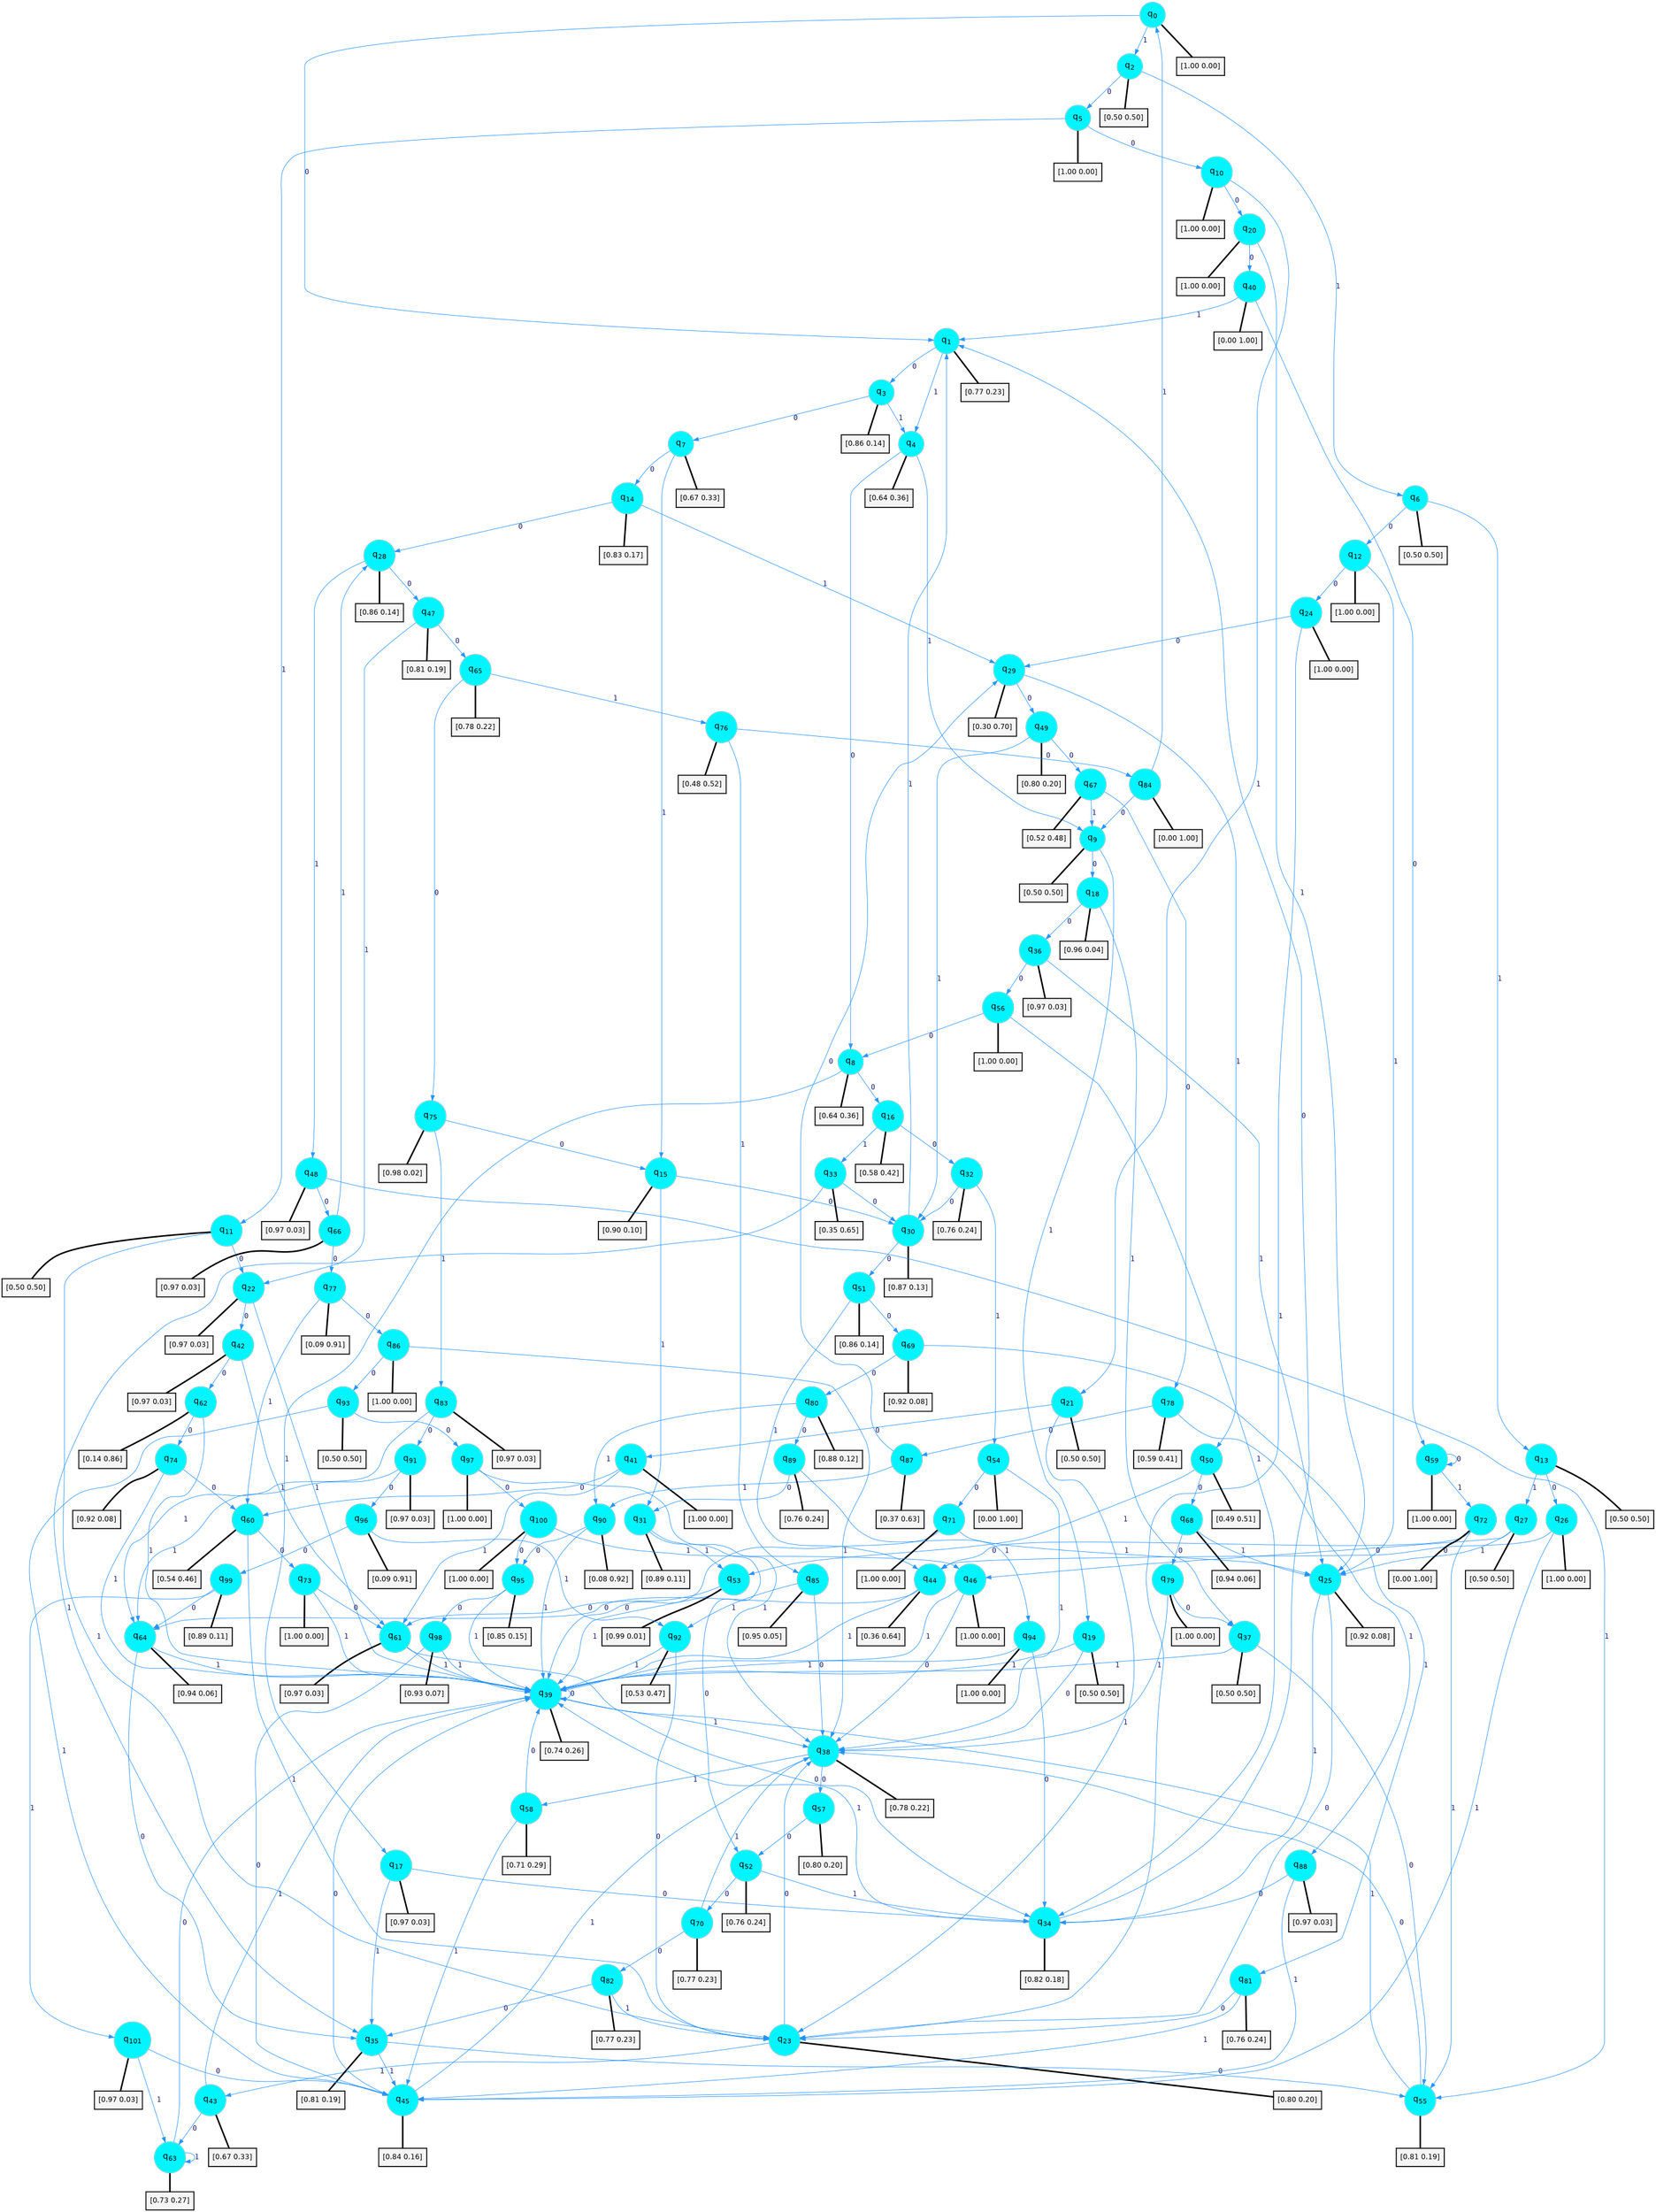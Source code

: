 digraph G {
graph [
bgcolor=transparent, dpi=300, rankdir=TD, size="40,25"];
node [
color=gray, fillcolor=turquoise1, fontcolor=black, fontname=Helvetica, fontsize=16, fontweight=bold, shape=circle, style=filled];
edge [
arrowsize=1, color=dodgerblue1, fontcolor=midnightblue, fontname=courier, fontweight=bold, penwidth=1, style=solid, weight=20];
0[label=<q<SUB>0</SUB>>];
1[label=<q<SUB>1</SUB>>];
2[label=<q<SUB>2</SUB>>];
3[label=<q<SUB>3</SUB>>];
4[label=<q<SUB>4</SUB>>];
5[label=<q<SUB>5</SUB>>];
6[label=<q<SUB>6</SUB>>];
7[label=<q<SUB>7</SUB>>];
8[label=<q<SUB>8</SUB>>];
9[label=<q<SUB>9</SUB>>];
10[label=<q<SUB>10</SUB>>];
11[label=<q<SUB>11</SUB>>];
12[label=<q<SUB>12</SUB>>];
13[label=<q<SUB>13</SUB>>];
14[label=<q<SUB>14</SUB>>];
15[label=<q<SUB>15</SUB>>];
16[label=<q<SUB>16</SUB>>];
17[label=<q<SUB>17</SUB>>];
18[label=<q<SUB>18</SUB>>];
19[label=<q<SUB>19</SUB>>];
20[label=<q<SUB>20</SUB>>];
21[label=<q<SUB>21</SUB>>];
22[label=<q<SUB>22</SUB>>];
23[label=<q<SUB>23</SUB>>];
24[label=<q<SUB>24</SUB>>];
25[label=<q<SUB>25</SUB>>];
26[label=<q<SUB>26</SUB>>];
27[label=<q<SUB>27</SUB>>];
28[label=<q<SUB>28</SUB>>];
29[label=<q<SUB>29</SUB>>];
30[label=<q<SUB>30</SUB>>];
31[label=<q<SUB>31</SUB>>];
32[label=<q<SUB>32</SUB>>];
33[label=<q<SUB>33</SUB>>];
34[label=<q<SUB>34</SUB>>];
35[label=<q<SUB>35</SUB>>];
36[label=<q<SUB>36</SUB>>];
37[label=<q<SUB>37</SUB>>];
38[label=<q<SUB>38</SUB>>];
39[label=<q<SUB>39</SUB>>];
40[label=<q<SUB>40</SUB>>];
41[label=<q<SUB>41</SUB>>];
42[label=<q<SUB>42</SUB>>];
43[label=<q<SUB>43</SUB>>];
44[label=<q<SUB>44</SUB>>];
45[label=<q<SUB>45</SUB>>];
46[label=<q<SUB>46</SUB>>];
47[label=<q<SUB>47</SUB>>];
48[label=<q<SUB>48</SUB>>];
49[label=<q<SUB>49</SUB>>];
50[label=<q<SUB>50</SUB>>];
51[label=<q<SUB>51</SUB>>];
52[label=<q<SUB>52</SUB>>];
53[label=<q<SUB>53</SUB>>];
54[label=<q<SUB>54</SUB>>];
55[label=<q<SUB>55</SUB>>];
56[label=<q<SUB>56</SUB>>];
57[label=<q<SUB>57</SUB>>];
58[label=<q<SUB>58</SUB>>];
59[label=<q<SUB>59</SUB>>];
60[label=<q<SUB>60</SUB>>];
61[label=<q<SUB>61</SUB>>];
62[label=<q<SUB>62</SUB>>];
63[label=<q<SUB>63</SUB>>];
64[label=<q<SUB>64</SUB>>];
65[label=<q<SUB>65</SUB>>];
66[label=<q<SUB>66</SUB>>];
67[label=<q<SUB>67</SUB>>];
68[label=<q<SUB>68</SUB>>];
69[label=<q<SUB>69</SUB>>];
70[label=<q<SUB>70</SUB>>];
71[label=<q<SUB>71</SUB>>];
72[label=<q<SUB>72</SUB>>];
73[label=<q<SUB>73</SUB>>];
74[label=<q<SUB>74</SUB>>];
75[label=<q<SUB>75</SUB>>];
76[label=<q<SUB>76</SUB>>];
77[label=<q<SUB>77</SUB>>];
78[label=<q<SUB>78</SUB>>];
79[label=<q<SUB>79</SUB>>];
80[label=<q<SUB>80</SUB>>];
81[label=<q<SUB>81</SUB>>];
82[label=<q<SUB>82</SUB>>];
83[label=<q<SUB>83</SUB>>];
84[label=<q<SUB>84</SUB>>];
85[label=<q<SUB>85</SUB>>];
86[label=<q<SUB>86</SUB>>];
87[label=<q<SUB>87</SUB>>];
88[label=<q<SUB>88</SUB>>];
89[label=<q<SUB>89</SUB>>];
90[label=<q<SUB>90</SUB>>];
91[label=<q<SUB>91</SUB>>];
92[label=<q<SUB>92</SUB>>];
93[label=<q<SUB>93</SUB>>];
94[label=<q<SUB>94</SUB>>];
95[label=<q<SUB>95</SUB>>];
96[label=<q<SUB>96</SUB>>];
97[label=<q<SUB>97</SUB>>];
98[label=<q<SUB>98</SUB>>];
99[label=<q<SUB>99</SUB>>];
100[label=<q<SUB>100</SUB>>];
101[label=<q<SUB>101</SUB>>];
102[label="[1.00 0.00]", shape=box,fontcolor=black, fontname=Helvetica, fontsize=14, penwidth=2, fillcolor=whitesmoke,color=black];
103[label="[0.77 0.23]", shape=box,fontcolor=black, fontname=Helvetica, fontsize=14, penwidth=2, fillcolor=whitesmoke,color=black];
104[label="[0.50 0.50]", shape=box,fontcolor=black, fontname=Helvetica, fontsize=14, penwidth=2, fillcolor=whitesmoke,color=black];
105[label="[0.86 0.14]", shape=box,fontcolor=black, fontname=Helvetica, fontsize=14, penwidth=2, fillcolor=whitesmoke,color=black];
106[label="[0.64 0.36]", shape=box,fontcolor=black, fontname=Helvetica, fontsize=14, penwidth=2, fillcolor=whitesmoke,color=black];
107[label="[1.00 0.00]", shape=box,fontcolor=black, fontname=Helvetica, fontsize=14, penwidth=2, fillcolor=whitesmoke,color=black];
108[label="[0.50 0.50]", shape=box,fontcolor=black, fontname=Helvetica, fontsize=14, penwidth=2, fillcolor=whitesmoke,color=black];
109[label="[0.67 0.33]", shape=box,fontcolor=black, fontname=Helvetica, fontsize=14, penwidth=2, fillcolor=whitesmoke,color=black];
110[label="[0.64 0.36]", shape=box,fontcolor=black, fontname=Helvetica, fontsize=14, penwidth=2, fillcolor=whitesmoke,color=black];
111[label="[0.50 0.50]", shape=box,fontcolor=black, fontname=Helvetica, fontsize=14, penwidth=2, fillcolor=whitesmoke,color=black];
112[label="[1.00 0.00]", shape=box,fontcolor=black, fontname=Helvetica, fontsize=14, penwidth=2, fillcolor=whitesmoke,color=black];
113[label="[0.50 0.50]", shape=box,fontcolor=black, fontname=Helvetica, fontsize=14, penwidth=2, fillcolor=whitesmoke,color=black];
114[label="[1.00 0.00]", shape=box,fontcolor=black, fontname=Helvetica, fontsize=14, penwidth=2, fillcolor=whitesmoke,color=black];
115[label="[0.50 0.50]", shape=box,fontcolor=black, fontname=Helvetica, fontsize=14, penwidth=2, fillcolor=whitesmoke,color=black];
116[label="[0.83 0.17]", shape=box,fontcolor=black, fontname=Helvetica, fontsize=14, penwidth=2, fillcolor=whitesmoke,color=black];
117[label="[0.90 0.10]", shape=box,fontcolor=black, fontname=Helvetica, fontsize=14, penwidth=2, fillcolor=whitesmoke,color=black];
118[label="[0.58 0.42]", shape=box,fontcolor=black, fontname=Helvetica, fontsize=14, penwidth=2, fillcolor=whitesmoke,color=black];
119[label="[0.97 0.03]", shape=box,fontcolor=black, fontname=Helvetica, fontsize=14, penwidth=2, fillcolor=whitesmoke,color=black];
120[label="[0.96 0.04]", shape=box,fontcolor=black, fontname=Helvetica, fontsize=14, penwidth=2, fillcolor=whitesmoke,color=black];
121[label="[0.50 0.50]", shape=box,fontcolor=black, fontname=Helvetica, fontsize=14, penwidth=2, fillcolor=whitesmoke,color=black];
122[label="[1.00 0.00]", shape=box,fontcolor=black, fontname=Helvetica, fontsize=14, penwidth=2, fillcolor=whitesmoke,color=black];
123[label="[0.50 0.50]", shape=box,fontcolor=black, fontname=Helvetica, fontsize=14, penwidth=2, fillcolor=whitesmoke,color=black];
124[label="[0.97 0.03]", shape=box,fontcolor=black, fontname=Helvetica, fontsize=14, penwidth=2, fillcolor=whitesmoke,color=black];
125[label="[0.80 0.20]", shape=box,fontcolor=black, fontname=Helvetica, fontsize=14, penwidth=2, fillcolor=whitesmoke,color=black];
126[label="[1.00 0.00]", shape=box,fontcolor=black, fontname=Helvetica, fontsize=14, penwidth=2, fillcolor=whitesmoke,color=black];
127[label="[0.92 0.08]", shape=box,fontcolor=black, fontname=Helvetica, fontsize=14, penwidth=2, fillcolor=whitesmoke,color=black];
128[label="[1.00 0.00]", shape=box,fontcolor=black, fontname=Helvetica, fontsize=14, penwidth=2, fillcolor=whitesmoke,color=black];
129[label="[0.50 0.50]", shape=box,fontcolor=black, fontname=Helvetica, fontsize=14, penwidth=2, fillcolor=whitesmoke,color=black];
130[label="[0.86 0.14]", shape=box,fontcolor=black, fontname=Helvetica, fontsize=14, penwidth=2, fillcolor=whitesmoke,color=black];
131[label="[0.30 0.70]", shape=box,fontcolor=black, fontname=Helvetica, fontsize=14, penwidth=2, fillcolor=whitesmoke,color=black];
132[label="[0.87 0.13]", shape=box,fontcolor=black, fontname=Helvetica, fontsize=14, penwidth=2, fillcolor=whitesmoke,color=black];
133[label="[0.89 0.11]", shape=box,fontcolor=black, fontname=Helvetica, fontsize=14, penwidth=2, fillcolor=whitesmoke,color=black];
134[label="[0.76 0.24]", shape=box,fontcolor=black, fontname=Helvetica, fontsize=14, penwidth=2, fillcolor=whitesmoke,color=black];
135[label="[0.35 0.65]", shape=box,fontcolor=black, fontname=Helvetica, fontsize=14, penwidth=2, fillcolor=whitesmoke,color=black];
136[label="[0.82 0.18]", shape=box,fontcolor=black, fontname=Helvetica, fontsize=14, penwidth=2, fillcolor=whitesmoke,color=black];
137[label="[0.81 0.19]", shape=box,fontcolor=black, fontname=Helvetica, fontsize=14, penwidth=2, fillcolor=whitesmoke,color=black];
138[label="[0.97 0.03]", shape=box,fontcolor=black, fontname=Helvetica, fontsize=14, penwidth=2, fillcolor=whitesmoke,color=black];
139[label="[0.50 0.50]", shape=box,fontcolor=black, fontname=Helvetica, fontsize=14, penwidth=2, fillcolor=whitesmoke,color=black];
140[label="[0.78 0.22]", shape=box,fontcolor=black, fontname=Helvetica, fontsize=14, penwidth=2, fillcolor=whitesmoke,color=black];
141[label="[0.74 0.26]", shape=box,fontcolor=black, fontname=Helvetica, fontsize=14, penwidth=2, fillcolor=whitesmoke,color=black];
142[label="[0.00 1.00]", shape=box,fontcolor=black, fontname=Helvetica, fontsize=14, penwidth=2, fillcolor=whitesmoke,color=black];
143[label="[1.00 0.00]", shape=box,fontcolor=black, fontname=Helvetica, fontsize=14, penwidth=2, fillcolor=whitesmoke,color=black];
144[label="[0.97 0.03]", shape=box,fontcolor=black, fontname=Helvetica, fontsize=14, penwidth=2, fillcolor=whitesmoke,color=black];
145[label="[0.67 0.33]", shape=box,fontcolor=black, fontname=Helvetica, fontsize=14, penwidth=2, fillcolor=whitesmoke,color=black];
146[label="[0.36 0.64]", shape=box,fontcolor=black, fontname=Helvetica, fontsize=14, penwidth=2, fillcolor=whitesmoke,color=black];
147[label="[0.84 0.16]", shape=box,fontcolor=black, fontname=Helvetica, fontsize=14, penwidth=2, fillcolor=whitesmoke,color=black];
148[label="[1.00 0.00]", shape=box,fontcolor=black, fontname=Helvetica, fontsize=14, penwidth=2, fillcolor=whitesmoke,color=black];
149[label="[0.81 0.19]", shape=box,fontcolor=black, fontname=Helvetica, fontsize=14, penwidth=2, fillcolor=whitesmoke,color=black];
150[label="[0.97 0.03]", shape=box,fontcolor=black, fontname=Helvetica, fontsize=14, penwidth=2, fillcolor=whitesmoke,color=black];
151[label="[0.80 0.20]", shape=box,fontcolor=black, fontname=Helvetica, fontsize=14, penwidth=2, fillcolor=whitesmoke,color=black];
152[label="[0.49 0.51]", shape=box,fontcolor=black, fontname=Helvetica, fontsize=14, penwidth=2, fillcolor=whitesmoke,color=black];
153[label="[0.86 0.14]", shape=box,fontcolor=black, fontname=Helvetica, fontsize=14, penwidth=2, fillcolor=whitesmoke,color=black];
154[label="[0.76 0.24]", shape=box,fontcolor=black, fontname=Helvetica, fontsize=14, penwidth=2, fillcolor=whitesmoke,color=black];
155[label="[0.99 0.01]", shape=box,fontcolor=black, fontname=Helvetica, fontsize=14, penwidth=2, fillcolor=whitesmoke,color=black];
156[label="[0.00 1.00]", shape=box,fontcolor=black, fontname=Helvetica, fontsize=14, penwidth=2, fillcolor=whitesmoke,color=black];
157[label="[0.81 0.19]", shape=box,fontcolor=black, fontname=Helvetica, fontsize=14, penwidth=2, fillcolor=whitesmoke,color=black];
158[label="[1.00 0.00]", shape=box,fontcolor=black, fontname=Helvetica, fontsize=14, penwidth=2, fillcolor=whitesmoke,color=black];
159[label="[0.80 0.20]", shape=box,fontcolor=black, fontname=Helvetica, fontsize=14, penwidth=2, fillcolor=whitesmoke,color=black];
160[label="[0.71 0.29]", shape=box,fontcolor=black, fontname=Helvetica, fontsize=14, penwidth=2, fillcolor=whitesmoke,color=black];
161[label="[1.00 0.00]", shape=box,fontcolor=black, fontname=Helvetica, fontsize=14, penwidth=2, fillcolor=whitesmoke,color=black];
162[label="[0.54 0.46]", shape=box,fontcolor=black, fontname=Helvetica, fontsize=14, penwidth=2, fillcolor=whitesmoke,color=black];
163[label="[0.97 0.03]", shape=box,fontcolor=black, fontname=Helvetica, fontsize=14, penwidth=2, fillcolor=whitesmoke,color=black];
164[label="[0.14 0.86]", shape=box,fontcolor=black, fontname=Helvetica, fontsize=14, penwidth=2, fillcolor=whitesmoke,color=black];
165[label="[0.73 0.27]", shape=box,fontcolor=black, fontname=Helvetica, fontsize=14, penwidth=2, fillcolor=whitesmoke,color=black];
166[label="[0.94 0.06]", shape=box,fontcolor=black, fontname=Helvetica, fontsize=14, penwidth=2, fillcolor=whitesmoke,color=black];
167[label="[0.78 0.22]", shape=box,fontcolor=black, fontname=Helvetica, fontsize=14, penwidth=2, fillcolor=whitesmoke,color=black];
168[label="[0.97 0.03]", shape=box,fontcolor=black, fontname=Helvetica, fontsize=14, penwidth=2, fillcolor=whitesmoke,color=black];
169[label="[0.52 0.48]", shape=box,fontcolor=black, fontname=Helvetica, fontsize=14, penwidth=2, fillcolor=whitesmoke,color=black];
170[label="[0.94 0.06]", shape=box,fontcolor=black, fontname=Helvetica, fontsize=14, penwidth=2, fillcolor=whitesmoke,color=black];
171[label="[0.92 0.08]", shape=box,fontcolor=black, fontname=Helvetica, fontsize=14, penwidth=2, fillcolor=whitesmoke,color=black];
172[label="[0.77 0.23]", shape=box,fontcolor=black, fontname=Helvetica, fontsize=14, penwidth=2, fillcolor=whitesmoke,color=black];
173[label="[1.00 0.00]", shape=box,fontcolor=black, fontname=Helvetica, fontsize=14, penwidth=2, fillcolor=whitesmoke,color=black];
174[label="[0.00 1.00]", shape=box,fontcolor=black, fontname=Helvetica, fontsize=14, penwidth=2, fillcolor=whitesmoke,color=black];
175[label="[1.00 0.00]", shape=box,fontcolor=black, fontname=Helvetica, fontsize=14, penwidth=2, fillcolor=whitesmoke,color=black];
176[label="[0.92 0.08]", shape=box,fontcolor=black, fontname=Helvetica, fontsize=14, penwidth=2, fillcolor=whitesmoke,color=black];
177[label="[0.98 0.02]", shape=box,fontcolor=black, fontname=Helvetica, fontsize=14, penwidth=2, fillcolor=whitesmoke,color=black];
178[label="[0.48 0.52]", shape=box,fontcolor=black, fontname=Helvetica, fontsize=14, penwidth=2, fillcolor=whitesmoke,color=black];
179[label="[0.09 0.91]", shape=box,fontcolor=black, fontname=Helvetica, fontsize=14, penwidth=2, fillcolor=whitesmoke,color=black];
180[label="[0.59 0.41]", shape=box,fontcolor=black, fontname=Helvetica, fontsize=14, penwidth=2, fillcolor=whitesmoke,color=black];
181[label="[1.00 0.00]", shape=box,fontcolor=black, fontname=Helvetica, fontsize=14, penwidth=2, fillcolor=whitesmoke,color=black];
182[label="[0.88 0.12]", shape=box,fontcolor=black, fontname=Helvetica, fontsize=14, penwidth=2, fillcolor=whitesmoke,color=black];
183[label="[0.76 0.24]", shape=box,fontcolor=black, fontname=Helvetica, fontsize=14, penwidth=2, fillcolor=whitesmoke,color=black];
184[label="[0.77 0.23]", shape=box,fontcolor=black, fontname=Helvetica, fontsize=14, penwidth=2, fillcolor=whitesmoke,color=black];
185[label="[0.97 0.03]", shape=box,fontcolor=black, fontname=Helvetica, fontsize=14, penwidth=2, fillcolor=whitesmoke,color=black];
186[label="[0.00 1.00]", shape=box,fontcolor=black, fontname=Helvetica, fontsize=14, penwidth=2, fillcolor=whitesmoke,color=black];
187[label="[0.95 0.05]", shape=box,fontcolor=black, fontname=Helvetica, fontsize=14, penwidth=2, fillcolor=whitesmoke,color=black];
188[label="[1.00 0.00]", shape=box,fontcolor=black, fontname=Helvetica, fontsize=14, penwidth=2, fillcolor=whitesmoke,color=black];
189[label="[0.37 0.63]", shape=box,fontcolor=black, fontname=Helvetica, fontsize=14, penwidth=2, fillcolor=whitesmoke,color=black];
190[label="[0.97 0.03]", shape=box,fontcolor=black, fontname=Helvetica, fontsize=14, penwidth=2, fillcolor=whitesmoke,color=black];
191[label="[0.76 0.24]", shape=box,fontcolor=black, fontname=Helvetica, fontsize=14, penwidth=2, fillcolor=whitesmoke,color=black];
192[label="[0.08 0.92]", shape=box,fontcolor=black, fontname=Helvetica, fontsize=14, penwidth=2, fillcolor=whitesmoke,color=black];
193[label="[0.97 0.03]", shape=box,fontcolor=black, fontname=Helvetica, fontsize=14, penwidth=2, fillcolor=whitesmoke,color=black];
194[label="[0.53 0.47]", shape=box,fontcolor=black, fontname=Helvetica, fontsize=14, penwidth=2, fillcolor=whitesmoke,color=black];
195[label="[0.50 0.50]", shape=box,fontcolor=black, fontname=Helvetica, fontsize=14, penwidth=2, fillcolor=whitesmoke,color=black];
196[label="[1.00 0.00]", shape=box,fontcolor=black, fontname=Helvetica, fontsize=14, penwidth=2, fillcolor=whitesmoke,color=black];
197[label="[0.85 0.15]", shape=box,fontcolor=black, fontname=Helvetica, fontsize=14, penwidth=2, fillcolor=whitesmoke,color=black];
198[label="[0.09 0.91]", shape=box,fontcolor=black, fontname=Helvetica, fontsize=14, penwidth=2, fillcolor=whitesmoke,color=black];
199[label="[1.00 0.00]", shape=box,fontcolor=black, fontname=Helvetica, fontsize=14, penwidth=2, fillcolor=whitesmoke,color=black];
200[label="[0.93 0.07]", shape=box,fontcolor=black, fontname=Helvetica, fontsize=14, penwidth=2, fillcolor=whitesmoke,color=black];
201[label="[0.89 0.11]", shape=box,fontcolor=black, fontname=Helvetica, fontsize=14, penwidth=2, fillcolor=whitesmoke,color=black];
202[label="[1.00 0.00]", shape=box,fontcolor=black, fontname=Helvetica, fontsize=14, penwidth=2, fillcolor=whitesmoke,color=black];
203[label="[0.97 0.03]", shape=box,fontcolor=black, fontname=Helvetica, fontsize=14, penwidth=2, fillcolor=whitesmoke,color=black];
0->1 [label=0];
0->2 [label=1];
0->102 [arrowhead=none, penwidth=3,color=black];
1->3 [label=0];
1->4 [label=1];
1->103 [arrowhead=none, penwidth=3,color=black];
2->5 [label=0];
2->6 [label=1];
2->104 [arrowhead=none, penwidth=3,color=black];
3->7 [label=0];
3->4 [label=1];
3->105 [arrowhead=none, penwidth=3,color=black];
4->8 [label=0];
4->9 [label=1];
4->106 [arrowhead=none, penwidth=3,color=black];
5->10 [label=0];
5->11 [label=1];
5->107 [arrowhead=none, penwidth=3,color=black];
6->12 [label=0];
6->13 [label=1];
6->108 [arrowhead=none, penwidth=3,color=black];
7->14 [label=0];
7->15 [label=1];
7->109 [arrowhead=none, penwidth=3,color=black];
8->16 [label=0];
8->17 [label=1];
8->110 [arrowhead=none, penwidth=3,color=black];
9->18 [label=0];
9->19 [label=1];
9->111 [arrowhead=none, penwidth=3,color=black];
10->20 [label=0];
10->21 [label=1];
10->112 [arrowhead=none, penwidth=3,color=black];
11->22 [label=0];
11->23 [label=1];
11->113 [arrowhead=none, penwidth=3,color=black];
12->24 [label=0];
12->25 [label=1];
12->114 [arrowhead=none, penwidth=3,color=black];
13->26 [label=0];
13->27 [label=1];
13->115 [arrowhead=none, penwidth=3,color=black];
14->28 [label=0];
14->29 [label=1];
14->116 [arrowhead=none, penwidth=3,color=black];
15->30 [label=0];
15->31 [label=1];
15->117 [arrowhead=none, penwidth=3,color=black];
16->32 [label=0];
16->33 [label=1];
16->118 [arrowhead=none, penwidth=3,color=black];
17->34 [label=0];
17->35 [label=1];
17->119 [arrowhead=none, penwidth=3,color=black];
18->36 [label=0];
18->37 [label=1];
18->120 [arrowhead=none, penwidth=3,color=black];
19->38 [label=0];
19->39 [label=1];
19->121 [arrowhead=none, penwidth=3,color=black];
20->40 [label=0];
20->25 [label=1];
20->122 [arrowhead=none, penwidth=3,color=black];
21->41 [label=0];
21->23 [label=1];
21->123 [arrowhead=none, penwidth=3,color=black];
22->42 [label=0];
22->39 [label=1];
22->124 [arrowhead=none, penwidth=3,color=black];
23->38 [label=0];
23->43 [label=1];
23->125 [arrowhead=none, penwidth=3,color=black];
24->29 [label=0];
24->23 [label=1];
24->126 [arrowhead=none, penwidth=3,color=black];
25->23 [label=0];
25->34 [label=1];
25->127 [arrowhead=none, penwidth=3,color=black];
26->44 [label=0];
26->45 [label=1];
26->128 [arrowhead=none, penwidth=3,color=black];
27->46 [label=0];
27->25 [label=1];
27->129 [arrowhead=none, penwidth=3,color=black];
28->47 [label=0];
28->48 [label=1];
28->130 [arrowhead=none, penwidth=3,color=black];
29->49 [label=0];
29->50 [label=1];
29->131 [arrowhead=none, penwidth=3,color=black];
30->51 [label=0];
30->1 [label=1];
30->132 [arrowhead=none, penwidth=3,color=black];
31->52 [label=0];
31->53 [label=1];
31->133 [arrowhead=none, penwidth=3,color=black];
32->30 [label=0];
32->54 [label=1];
32->134 [arrowhead=none, penwidth=3,color=black];
33->30 [label=0];
33->35 [label=1];
33->135 [arrowhead=none, penwidth=3,color=black];
34->1 [label=0];
34->39 [label=1];
34->136 [arrowhead=none, penwidth=3,color=black];
35->55 [label=0];
35->45 [label=1];
35->137 [arrowhead=none, penwidth=3,color=black];
36->56 [label=0];
36->25 [label=1];
36->138 [arrowhead=none, penwidth=3,color=black];
37->55 [label=0];
37->39 [label=1];
37->139 [arrowhead=none, penwidth=3,color=black];
38->57 [label=0];
38->58 [label=1];
38->140 [arrowhead=none, penwidth=3,color=black];
39->39 [label=0];
39->38 [label=1];
39->141 [arrowhead=none, penwidth=3,color=black];
40->59 [label=0];
40->1 [label=1];
40->142 [arrowhead=none, penwidth=3,color=black];
41->60 [label=0];
41->61 [label=1];
41->143 [arrowhead=none, penwidth=3,color=black];
42->62 [label=0];
42->61 [label=1];
42->144 [arrowhead=none, penwidth=3,color=black];
43->63 [label=0];
43->39 [label=1];
43->145 [arrowhead=none, penwidth=3,color=black];
44->64 [label=0];
44->39 [label=1];
44->146 [arrowhead=none, penwidth=3,color=black];
45->39 [label=0];
45->38 [label=1];
45->147 [arrowhead=none, penwidth=3,color=black];
46->38 [label=0];
46->39 [label=1];
46->148 [arrowhead=none, penwidth=3,color=black];
47->65 [label=0];
47->22 [label=1];
47->149 [arrowhead=none, penwidth=3,color=black];
48->66 [label=0];
48->55 [label=1];
48->150 [arrowhead=none, penwidth=3,color=black];
49->67 [label=0];
49->30 [label=1];
49->151 [arrowhead=none, penwidth=3,color=black];
50->68 [label=0];
50->53 [label=1];
50->152 [arrowhead=none, penwidth=3,color=black];
51->69 [label=0];
51->44 [label=1];
51->153 [arrowhead=none, penwidth=3,color=black];
52->70 [label=0];
52->34 [label=1];
52->154 [arrowhead=none, penwidth=3,color=black];
53->61 [label=0];
53->39 [label=1];
53->155 [arrowhead=none, penwidth=3,color=black];
54->71 [label=0];
54->38 [label=1];
54->156 [arrowhead=none, penwidth=3,color=black];
55->38 [label=0];
55->39 [label=1];
55->157 [arrowhead=none, penwidth=3,color=black];
56->8 [label=0];
56->34 [label=1];
56->158 [arrowhead=none, penwidth=3,color=black];
57->52 [label=0];
57->159 [arrowhead=none, penwidth=3,color=black];
58->39 [label=0];
58->45 [label=1];
58->160 [arrowhead=none, penwidth=3,color=black];
59->59 [label=0];
59->72 [label=1];
59->161 [arrowhead=none, penwidth=3,color=black];
60->73 [label=0];
60->23 [label=1];
60->162 [arrowhead=none, penwidth=3,color=black];
61->34 [label=0];
61->39 [label=1];
61->163 [arrowhead=none, penwidth=3,color=black];
62->74 [label=0];
62->39 [label=1];
62->164 [arrowhead=none, penwidth=3,color=black];
63->39 [label=0];
63->63 [label=1];
63->165 [arrowhead=none, penwidth=3,color=black];
64->35 [label=0];
64->39 [label=1];
64->166 [arrowhead=none, penwidth=3,color=black];
65->75 [label=0];
65->76 [label=1];
65->167 [arrowhead=none, penwidth=3,color=black];
66->77 [label=0];
66->28 [label=1];
66->168 [arrowhead=none, penwidth=3,color=black];
67->78 [label=0];
67->9 [label=1];
67->169 [arrowhead=none, penwidth=3,color=black];
68->79 [label=0];
68->25 [label=1];
68->170 [arrowhead=none, penwidth=3,color=black];
69->80 [label=0];
69->81 [label=1];
69->171 [arrowhead=none, penwidth=3,color=black];
70->82 [label=0];
70->38 [label=1];
70->172 [arrowhead=none, penwidth=3,color=black];
71->39 [label=0];
71->25 [label=1];
71->173 [arrowhead=none, penwidth=3,color=black];
72->44 [label=0];
72->55 [label=1];
72->174 [arrowhead=none, penwidth=3,color=black];
73->61 [label=0];
73->39 [label=1];
73->175 [arrowhead=none, penwidth=3,color=black];
74->60 [label=0];
74->39 [label=1];
74->176 [arrowhead=none, penwidth=3,color=black];
75->15 [label=0];
75->83 [label=1];
75->177 [arrowhead=none, penwidth=3,color=black];
76->84 [label=0];
76->85 [label=1];
76->178 [arrowhead=none, penwidth=3,color=black];
77->86 [label=0];
77->60 [label=1];
77->179 [arrowhead=none, penwidth=3,color=black];
78->87 [label=0];
78->88 [label=1];
78->180 [arrowhead=none, penwidth=3,color=black];
79->37 [label=0];
79->38 [label=1];
79->181 [arrowhead=none, penwidth=3,color=black];
80->89 [label=0];
80->90 [label=1];
80->182 [arrowhead=none, penwidth=3,color=black];
81->23 [label=0];
81->45 [label=1];
81->183 [arrowhead=none, penwidth=3,color=black];
82->35 [label=0];
82->23 [label=1];
82->184 [arrowhead=none, penwidth=3,color=black];
83->91 [label=0];
83->64 [label=1];
83->185 [arrowhead=none, penwidth=3,color=black];
84->9 [label=0];
84->0 [label=1];
84->186 [arrowhead=none, penwidth=3,color=black];
85->38 [label=0];
85->92 [label=1];
85->187 [arrowhead=none, penwidth=3,color=black];
86->93 [label=0];
86->38 [label=1];
86->188 [arrowhead=none, penwidth=3,color=black];
87->29 [label=0];
87->90 [label=1];
87->189 [arrowhead=none, penwidth=3,color=black];
88->34 [label=0];
88->45 [label=1];
88->190 [arrowhead=none, penwidth=3,color=black];
89->31 [label=0];
89->94 [label=1];
89->191 [arrowhead=none, penwidth=3,color=black];
90->95 [label=0];
90->39 [label=1];
90->192 [arrowhead=none, penwidth=3,color=black];
91->96 [label=0];
91->64 [label=1];
91->193 [arrowhead=none, penwidth=3,color=black];
92->23 [label=0];
92->39 [label=1];
92->194 [arrowhead=none, penwidth=3,color=black];
93->97 [label=0];
93->45 [label=1];
93->195 [arrowhead=none, penwidth=3,color=black];
94->34 [label=0];
94->39 [label=1];
94->196 [arrowhead=none, penwidth=3,color=black];
95->98 [label=0];
95->39 [label=1];
95->197 [arrowhead=none, penwidth=3,color=black];
96->99 [label=0];
96->92 [label=1];
96->198 [arrowhead=none, penwidth=3,color=black];
97->100 [label=0];
97->38 [label=1];
97->199 [arrowhead=none, penwidth=3,color=black];
98->45 [label=0];
98->39 [label=1];
98->200 [arrowhead=none, penwidth=3,color=black];
99->64 [label=0];
99->101 [label=1];
99->201 [arrowhead=none, penwidth=3,color=black];
100->95 [label=0];
100->46 [label=1];
100->202 [arrowhead=none, penwidth=3,color=black];
101->45 [label=0];
101->63 [label=1];
101->203 [arrowhead=none, penwidth=3,color=black];
}
